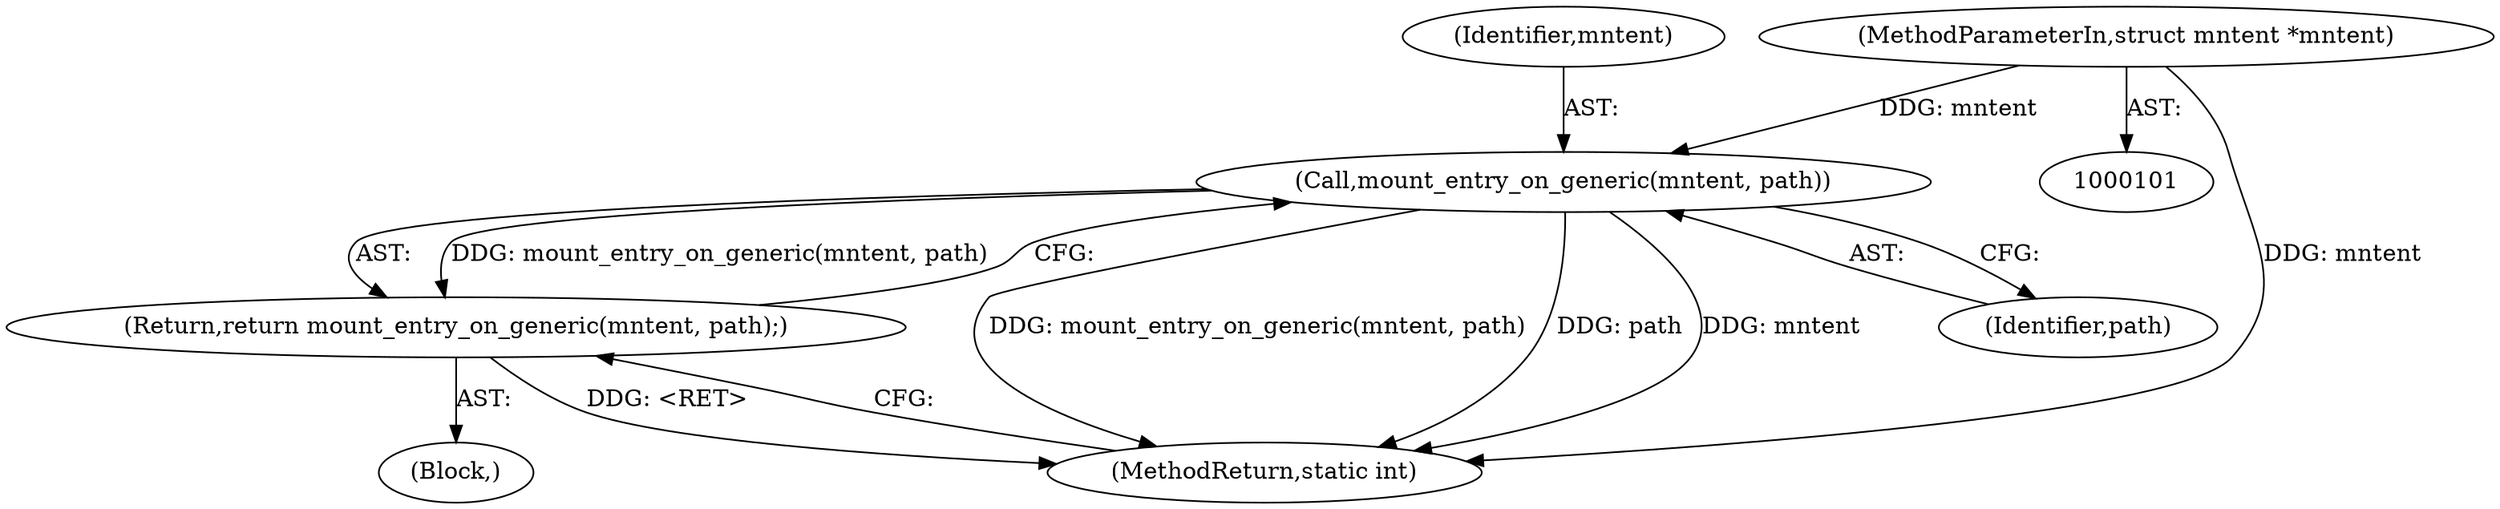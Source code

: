 digraph "1_lxc_592fd47a6245508b79fe6ac819fe6d3b2c1289be_8@pointer" {
"1000130" [label="(Call,mount_entry_on_generic(mntent, path))"];
"1000102" [label="(MethodParameterIn,struct mntent *mntent)"];
"1000129" [label="(Return,return mount_entry_on_generic(mntent, path);)"];
"1000129" [label="(Return,return mount_entry_on_generic(mntent, path);)"];
"1000133" [label="(MethodReturn,static int)"];
"1000104" [label="(Block,)"];
"1000132" [label="(Identifier,path)"];
"1000131" [label="(Identifier,mntent)"];
"1000102" [label="(MethodParameterIn,struct mntent *mntent)"];
"1000130" [label="(Call,mount_entry_on_generic(mntent, path))"];
"1000130" -> "1000129"  [label="AST: "];
"1000130" -> "1000132"  [label="CFG: "];
"1000131" -> "1000130"  [label="AST: "];
"1000132" -> "1000130"  [label="AST: "];
"1000129" -> "1000130"  [label="CFG: "];
"1000130" -> "1000133"  [label="DDG: mount_entry_on_generic(mntent, path)"];
"1000130" -> "1000133"  [label="DDG: path"];
"1000130" -> "1000133"  [label="DDG: mntent"];
"1000130" -> "1000129"  [label="DDG: mount_entry_on_generic(mntent, path)"];
"1000102" -> "1000130"  [label="DDG: mntent"];
"1000102" -> "1000101"  [label="AST: "];
"1000102" -> "1000133"  [label="DDG: mntent"];
"1000129" -> "1000104"  [label="AST: "];
"1000133" -> "1000129"  [label="CFG: "];
"1000129" -> "1000133"  [label="DDG: <RET>"];
}
